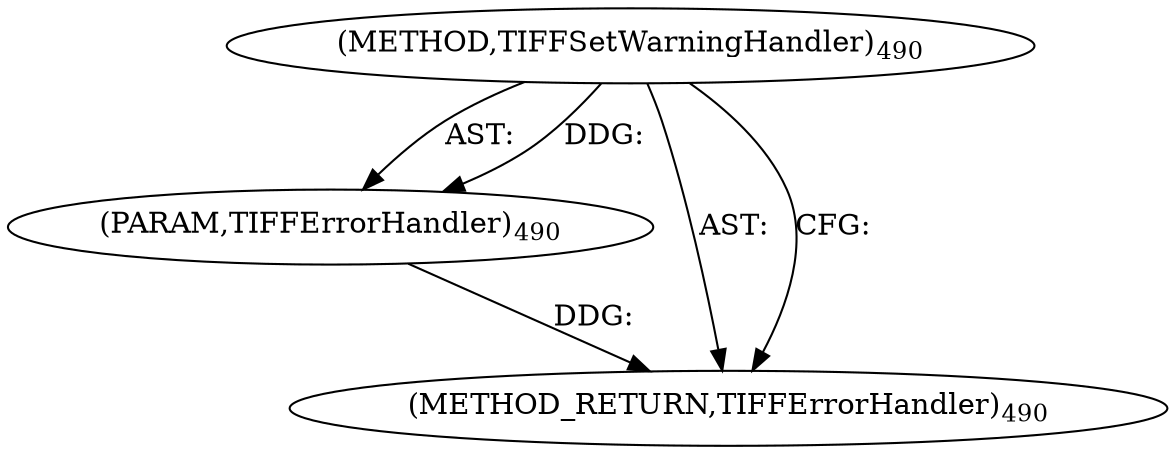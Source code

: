 digraph "TIFFSetWarningHandler" {  
"8981" [label = <(METHOD,TIFFSetWarningHandler)<SUB>490</SUB>> ]
"8982" [label = <(PARAM,TIFFErrorHandler)<SUB>490</SUB>> ]
"8983" [label = <(METHOD_RETURN,TIFFErrorHandler)<SUB>490</SUB>> ]
  "8981" -> "8982"  [ label = "AST: "] 
  "8981" -> "8983"  [ label = "AST: "] 
  "8981" -> "8983"  [ label = "CFG: "] 
  "8982" -> "8983"  [ label = "DDG: "] 
  "8981" -> "8982"  [ label = "DDG: "] 
}
